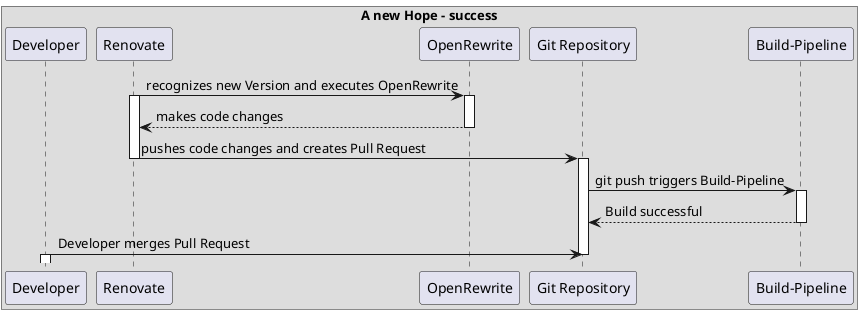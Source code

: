 @startuml
box A new Hope - success
participant Developer

participant Renovate

Renovate -> OpenRewrite : recognizes new Version and executes OpenRewrite
activate Renovate
activate OpenRewrite

OpenRewrite --> Renovate : makes code changes
deactivate OpenRewrite

Renovate -> "Git Repository" : pushes code changes and creates Pull Request
deactivate Renovate
activate "Git Repository"

"Git Repository" -> "Build-Pipeline" : git push triggers Build-Pipeline
activate "Build-Pipeline"
"Build-Pipeline" --> "Git Repository" : Build successful
deactivate "Build-Pipeline"

Developer -> "Git Repository" : Developer merges Pull Request
deactivate "Git Repository"
activate Developer
deactivate Developer
end box
@enduml